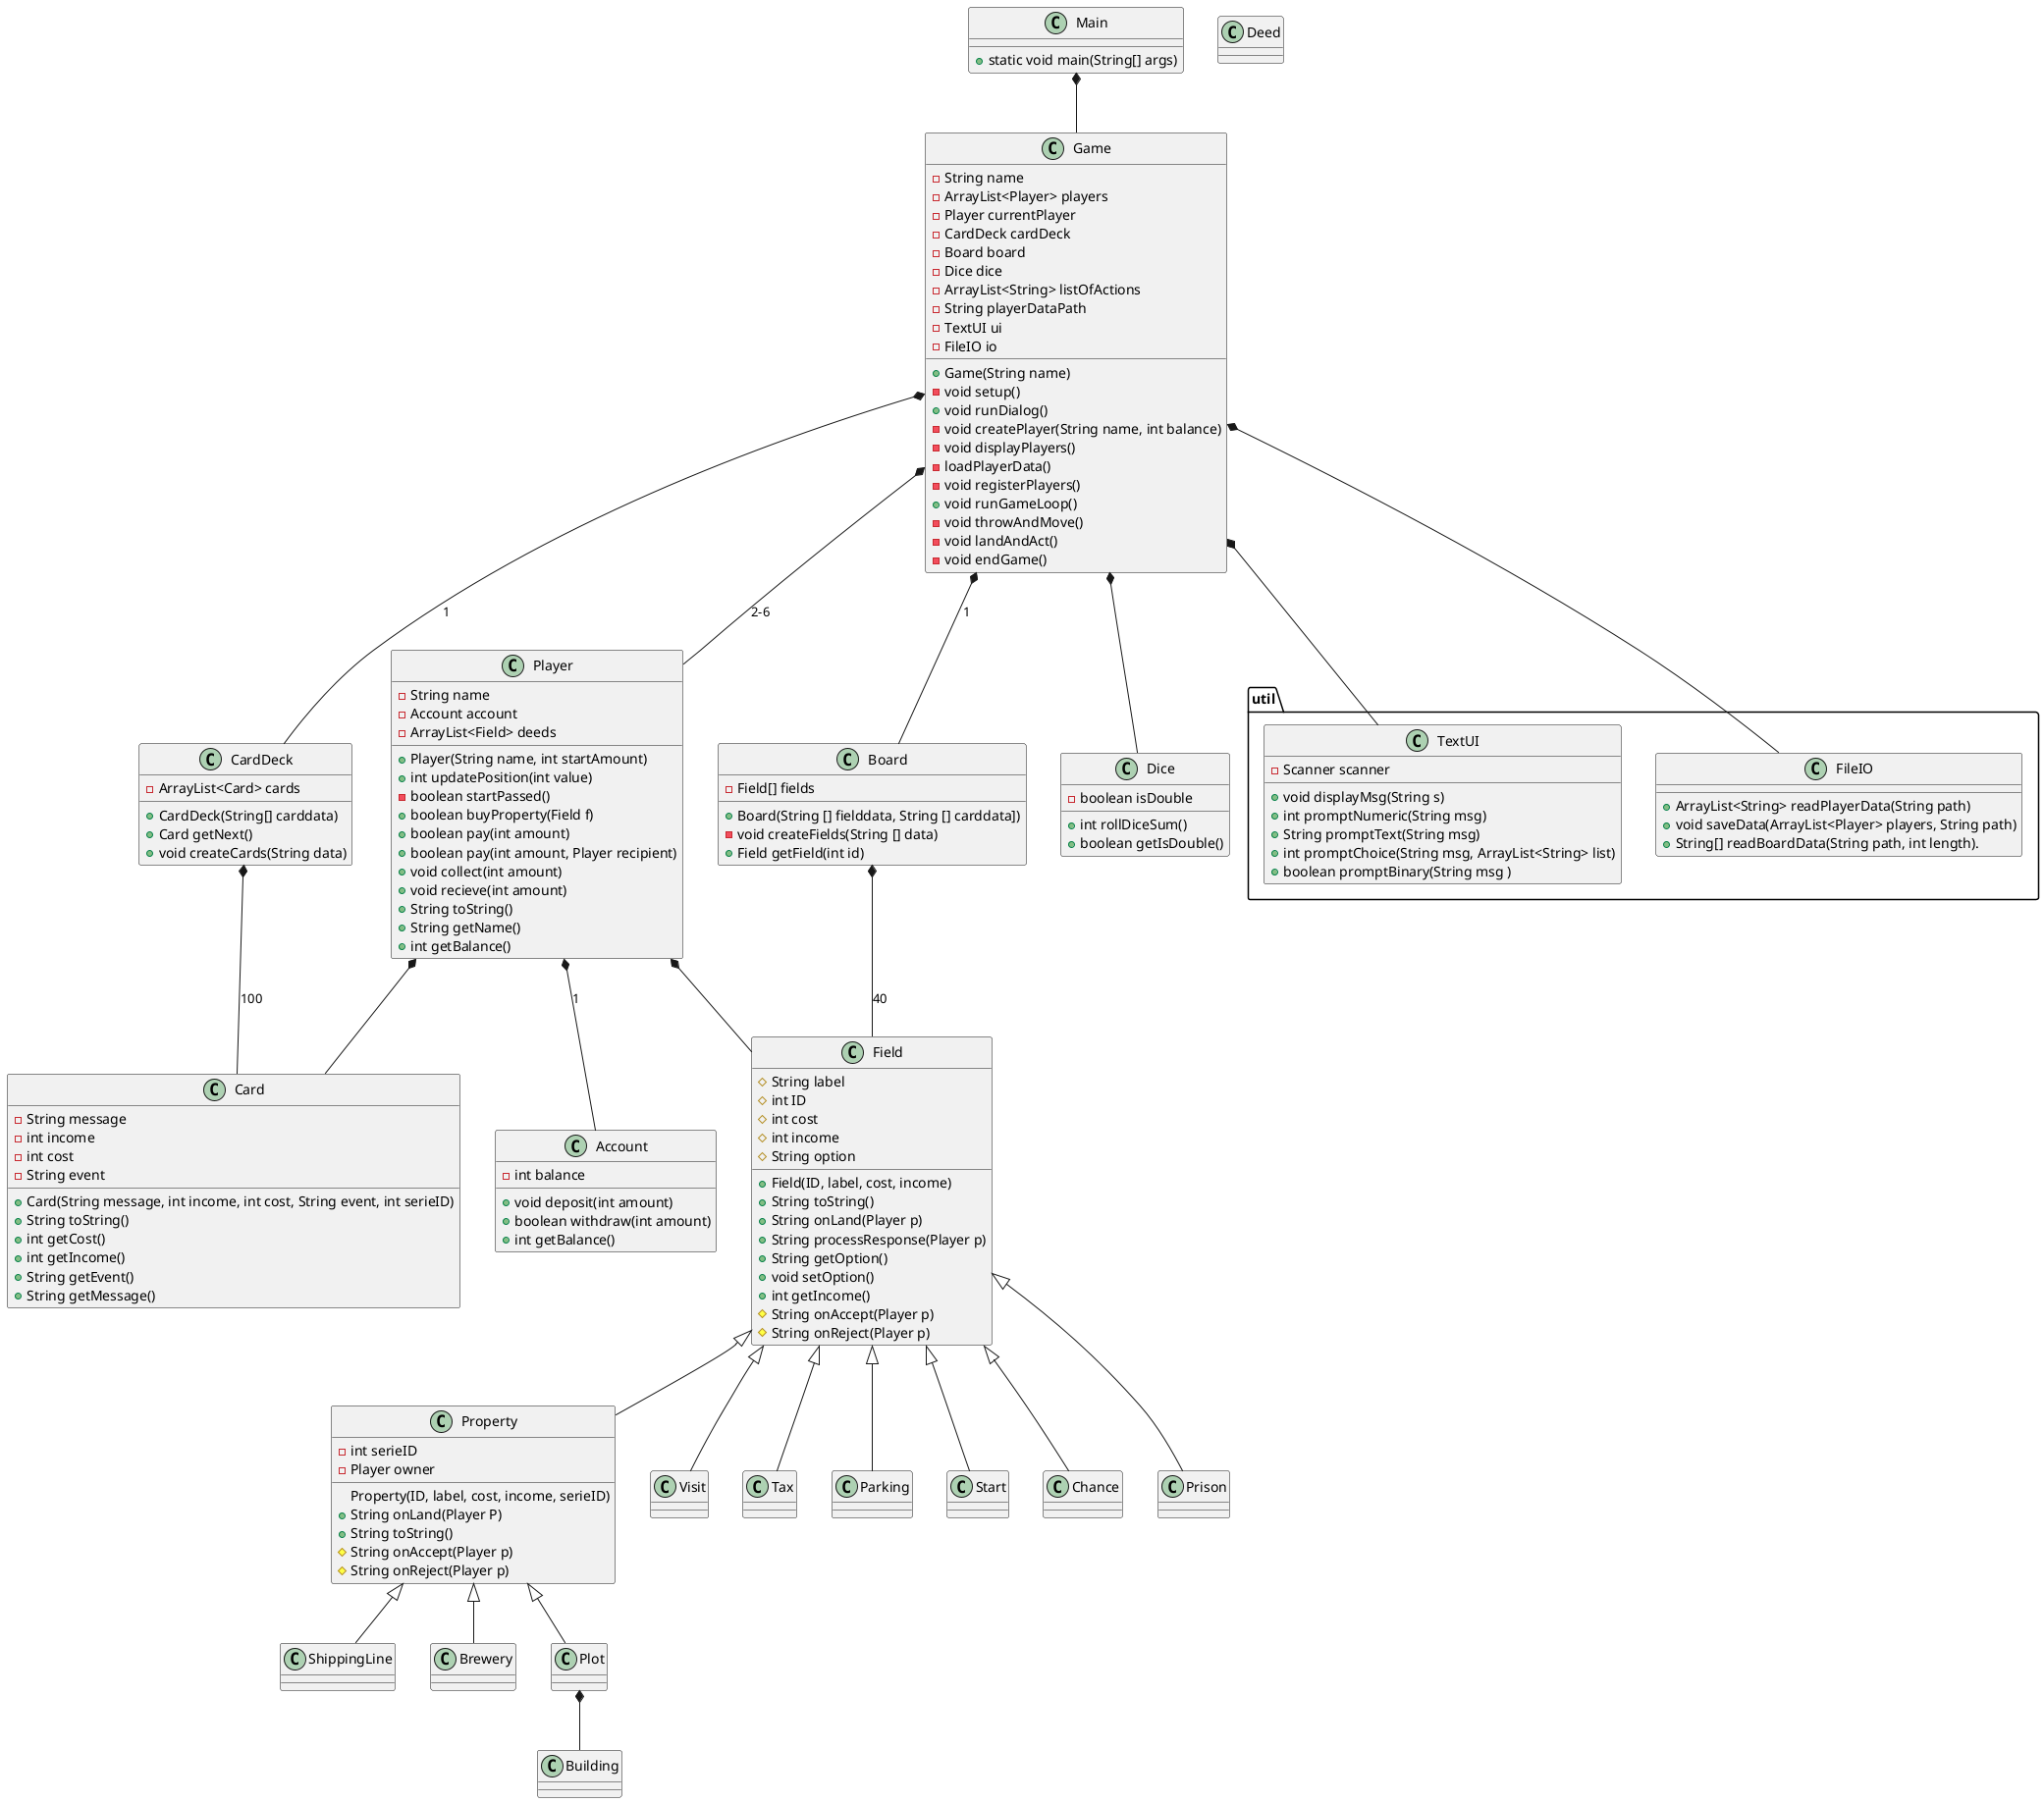 @startuml
class Main{
+ static void main(String[] args)
}




class Game{
 - String name
 - ArrayList<Player> players
 - Player currentPlayer
 - CardDeck cardDeck
 - Board board
 - Dice dice
 'utilities
  - ArrayList<String> listOfActions
  - String playerDataPath
  - TextUI ui
  - FileIO io
  'Contructor
 + Game(String name)
 'Methods
 - void setup()
 + void runDialog()
 - void createPlayer(String name, int balance)
 - void displayPlayers()
  - loadPlayerData()
 - void registerPlayers()
 + void runGameLoop()
 - void throwAndMove()
 - void landAndAct()
 - void endGame()

}

class Player{
- String name
- Account account
- ArrayList<Field> deeds
+ Player(String name, int startAmount)
+ int updatePosition(int value)
- boolean startPassed()
+ boolean buyProperty(Field f)
+ boolean pay(int amount)
+ boolean pay(int amount, Player recipient)
+ void collect(int amount)
+ void recieve(int amount)
+ String toString()
+ String getName()
+ int getBalance()
}
class Account{
- int balance
+ void deposit(int amount)
+ boolean withdraw(int amount)
+ int getBalance()
}




class Field{
 # String label
 # int ID
 # int cost
 # int income
 #String option
 + Field(ID, label, cost, income)
 + String toString()
 + String onLand(Player p)
 + String processResponse(Player p)
 + String getOption()
 + void setOption()
 + int getIncome()
 # String onAccept(Player p)
 # String onReject(Player p)
}
class Property{
- int serieID
- Player owner
Property(ID, label, cost, income, serieID)
+String onLand(Player P)
+String toString()
#String onAccept(Player p)
#String onReject(Player p)
}
class Board{
 - Field[] fields
 + Board(String [] fielddata, String [] carddata])
 - void createFields(String [] data)
 + Field getField(int id)
}

class CardDeck {
- ArrayList<Card> cards
+ CardDeck(String[] carddata)
+ Card getNext()
+ void createCards(String data)
}
class Card{
-String message
-int income
-int cost
-String event
+Card(String message, int income, int cost, String event, int serieID)
+String toString()
+ int getCost()
+ int getIncome()
+ String getEvent()
+ String getMessage()
}

class Dice{
 - boolean isDouble
 +int rollDiceSum()
 +boolean getIsDouble()
 }
 class Visit
 class Tax
 class Parking
 class Start
 class Chance
 class ShippingLine
 class Brewery
 class Building
 class Deed
 class Plot

package "util" {
class TextUI{
- Scanner scanner
+ void displayMsg(String s)
+ int promptNumeric(String msg)
+ String promptText(String msg)
+ int promptChoice(String msg, ArrayList<String> list)
+ boolean promptBinary(String msg )
}
class FileIO{
+ ArrayList<String> readPlayerData(String path)
+ void saveData(ArrayList<Player> players, String path)
+ String[] readBoardData(String path, int length).
}
}

Game *-- TextUI
Main *-- Game
Game *-- Player: 2-6
Game *-- FileIO
Player *-- Account:1
Game *-- Board:1
Board *-- Field:40
Game *-- CardDeck:1
CardDeck *-- Card:100
Game *-- Dice
Player *-- Card
Player *-- Field
Field <|-- Property
Field <|-- Visit
Field <|-- Tax
Field <|-- Chance
Field <|-- Parking
Field <|-- Start
Field <|-- Prison
Property <|-- ShippingLine
Property <|-- Brewery
Property <|-- Plot
Plot *-- Building



@enduml
